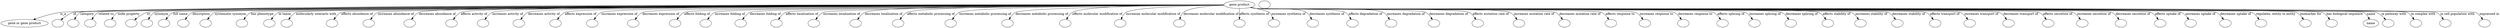 digraph {
	graph [bb="0,0,9395.1,122"];
	node [label="\N"];
	"gene product"	 [height=0.5,
		label="gene product",
		pos="4699.5,104",
		width=1.5563];
	"gene or gene product"	 [height=0.5,
		pos="84.508,18",
		width=2.3474];
	"gene product" -> "gene or gene product"	 [label=is_a,
		lp="249.78,61",
		pos="e,122.79,34.117 4643.4,103.79 4135.9,101.83 352.07,86.594 237.96,68 201.68,62.089 162.29,49.108 132.51,37.855"];
	id	 [color=black,
		height=0.5,
		label="",
		pos="214.51,18",
		width=0.75];
	"gene product" -> id	 [color=black,
		label=id,
		lp="300.95,61",
		pos="e,231.28,32.366 4643.3,103.97 4138.7,103.61 404.16,99.866 294.62,68 274.48,62.143 254.47,49.658 239.49,38.63",
		style=solid];
	category	 [color=black,
		height=0.5,
		label="",
		pos="286.51,18",
		width=0.75];
	"gene product" -> category	 [color=black,
		label=category,
		lp="351.6,61",
		pos="e,295.34,35.316 4643.3,103.87 4137,102.61 378.38,92.495 327.31,68 316.49,62.806 307.57,53.196 300.87,43.778",
		style=solid];
	"related to"	 [color=black,
		height=0.5,
		label="",
		pos="358.51,18",
		width=0.75];
	"gene product" -> "related to"	 [color=black,
		label="related to",
		lp="422.74,61",
		pos="e,366.29,35.275 4643.4,103.87 4141.9,102.69 445.77,93.116 396.04,68 385.76,62.809 377.55,53.333 371.47,44.015",
		style=solid];
	"node property"	 [color=black,
		height=0.5,
		label="",
		pos="430.51,18",
		width=0.75];
	"gene product" -> "node property"	 [color=black,
		label="node property",
		lp="508.58,61",
		pos="e,438.71,35.292 4643.2,103.86 4145.7,102.56 518.42,92.261 469.37,68 458.91,62.829 450.45,53.356 444.12,44.036",
		style=solid];
	iri	 [color=black,
		height=0.5,
		label="",
		pos="502.51,18",
		width=0.75];
	"gene product" -> iri	 [color=black,
		label=iri,
		lp="587.73,61",
		pos="e,518.91,32.36 4643.2,103.94 4156.9,103.36 683.08,98.195 581.07,68 561.24,62.132 541.62,49.647 526.94,38.621",
		style=solid];
	synonym	 [color=black,
		height=0.5,
		label="",
		pos="574.51,18",
		width=0.75];
	"gene product" -> synonym	 [color=black,
		label=synonym,
		lp="641.18,61",
		pos="e,583.29,35.312 4643.2,103.83 4155.7,102.34 662.72,90.877 615.17,68 604.36,62.801 595.48,53.19 588.8,43.773",
		style=solid];
	"full name"	 [color=black,
		height=0.5,
		label="",
		pos="646.51,18",
		width=0.75];
	"gene product" -> "full name"	 [color=black,
		label="full name",
		lp="715.14,61",
		pos="e,655.64,35.323 4643.1,103.82 4160,102.23 735.05,90.154 688.25,68 677.29,62.815 668.19,53.206 661.32,43.787",
		style=solid];
	description	 [color=black,
		height=0.5,
		label="",
		pos="718.51,18",
		width=0.75];
	"gene product" -> description	 [color=black,
		label=description,
		lp="795.61,61",
		pos="e,728.58,34.867 4643.4,103.79 4166.8,102 810.68,88.668 764.3,68 752.49,62.738 742.39,52.788 734.7,43.141",
		style=solid];
	"systematic synonym"	 [color=black,
		height=0.5,
		label="",
		pos="803.51,18",
		width=0.75];
	"gene product" -> "systematic synonym"	 [color=black,
		label="systematic synonym",
		lp="907.47,61",
		pos="e,813.66,34.869 4643.2,103.78 4171.5,101.9 894.93,88.136 849.57,68 837.73,62.74 827.56,52.79 819.82,43.143",
		style=solid];
	"has phenotype"	 [color=black,
		height=0.5,
		label="",
		pos="940.51,18",
		width=0.75];
	"gene product" -> "has phenotype"	 [color=black,
		label="has phenotype",
		lp="1026.7,61",
		pos="e,950.5,34.862 4643.4,103.76 4181.9,101.78 1029.7,87.534 986.03,68 974.26,62.731 964.21,52.781 956.57,43.135",
		style=solid];
	"in taxon"	 [color=black,
		height=0.5,
		label="",
		pos="1041.5,18",
		width=0.75];
	"gene product" -> "in taxon"	 [color=black,
		label="in taxon",
		lp="1113.3,61",
		pos="e,1052.4,34.887 4643.2,103.74 4188.3,101.56 1132.7,86.294 1090,68 1077.7,62.71 1066.9,52.615 1058.7,42.874",
		style=solid];
	"molecularly interacts with"	 [color=black,
		height=0.5,
		label="",
		pos="1113.5,18",
		width=0.75];
	"gene product" -> "molecularly interacts with"	 [color=black,
		label="molecularly interacts with",
		lp="1230.6,61",
		pos="e,1123.3,35.339 4643.1,103.74 4193,101.65 1198.7,86.994 1157.3,68 1146,62.782 1136.4,53.033 1129.1,43.519",
		style=solid];
	"affects abundance of"	 [color=black,
		height=0.5,
		label="",
		pos="1280.5,18",
		width=0.75];
	"gene product" -> "affects abundance of"	 [color=black,
		label="affects abundance of",
		lp="1385.3,61",
		pos="e,1290.8,34.866 4643.4,103.7 4206.8,101.37 1366.5,85.496 1326.9,68 1315,62.736 1304.8,52.786 1297,43.14",
		style=solid];
	"increases abundance of"	 [color=black,
		height=0.5,
		label="",
		pos="1419.5,18",
		width=0.75];
	"gene product" -> "increases abundance of"	 [color=black,
		label="increases abundance of",
		lp="1531.4,61",
		pos="e,1429.7,34.862 4643.4,103.68 4217,101.2 1503.5,84.804 1465.7,68 1453.8,62.73 1443.6,52.78 1435.9,43.134",
		style=solid];
	"decreases abundance of"	 [color=black,
		height=0.5,
		label="",
		pos="1572.5,18",
		width=0.75];
	"gene product" -> "decreases abundance of"	 [color=black,
		label="decreases abundance of",
		lp="1684.6,61",
		pos="e,1582.6,34.856 4643.5,103.96 4231.9,103.6 1690.2,100.08 1618.4,68 1606.6,62.723 1596.4,52.772 1588.7,43.127",
		style=solid];
	"affects activity of"	 [color=black,
		height=0.5,
		label="",
		pos="1727.5,18",
		width=0.75];
	"gene product" -> "affects activity of"	 [color=black,
		label="affects activity of",
		lp="1823.4,61",
		pos="e,1737.7,34.857 4643.5,103.92 4244,103.29 1841.9,98.252 1773.8,68 1761.9,62.725 1751.7,52.773 1743.9,43.129",
		style=solid];
	"increases activity of"	 [color=black,
		height=0.5,
		label="",
		pos="1848.5,18",
		width=0.75];
	"gene product" -> "increases activity of"	 [color=black,
		label="increases activity of",
		lp="1951.5,61",
		pos="e,1858.7,34.853 4643.3,103.89 4253,103.08 1959.7,97.045 1894.6,68 1882.7,62.719 1872.6,52.766 1864.8,43.123",
		style=solid];
	"decreases activity of"	 [color=black,
		height=0.5,
		label="",
		pos="1983.5,18",
		width=0.75];
	"gene product" -> "decreases activity of"	 [color=black,
		label="decreases activity of",
		lp="2086.6,61",
		pos="e,1993.6,34.847 4643.3,103.86 4263.9,102.83 2091,95.713 2029.2,68 2017.4,62.711 2007.4,52.758 1999.7,43.115",
		style=solid];
	"affects expression of"	 [color=black,
		height=0.5,
		label="",
		pos="2120.5,18",
		width=0.75];
	"gene product" -> "affects expression of"	 [color=black,
		label="affects expression of",
		lp="2225.3,61",
		pos="e,2130.8,34.85 4643.3,103.81 4275.4,102.5 2225.4,94.02 2166.9,68 2155,62.715 2144.8,52.762 2137,43.119",
		style=solid];
	"increases expression of"	 [color=black,
		height=0.5,
		label="",
		pos="2259.5,18",
		width=0.75];
	"gene product" -> "increases expression of"	 [color=black,
		label="increases expression of",
		lp="2371.4,61",
		pos="e,2269.7,34.844 4643.2,103.76 4287.2,102.2 2360.8,92.618 2305.7,68 2293.8,62.707 2283.6,52.753 2275.9,43.111",
		style=solid];
	"decreases expression of"	 [color=black,
		height=0.5,
		label="",
		pos="2412.5,18",
		width=0.75];
	"gene product" -> "decreases expression of"	 [color=black,
		label="decreases expression of",
		lp="2524.6,61",
		pos="e,2422.6,34.836 4643.3,103.71 4300.9,101.86 2509.7,91.084 2458.3,68 2446.5,62.697 2436.4,52.742 2428.7,43.102",
		style=solid];
	"affects folding of"	 [color=black,
		height=0.5,
		label="",
		pos="2567.5,18",
		width=0.75];
	"gene product" -> "affects folding of"	 [color=black,
		label="affects folding of",
		lp="2661.6,61",
		pos="e,2577.6,34.831 4643.5,103.64 4315.9,101.47 2661,89.434 2613.3,68 2601.6,62.69 2591.4,52.734 2583.7,43.095",
		style=solid];
	"increases folding of"	 [color=black,
		height=0.5,
		label="",
		pos="2686.5,18",
		width=0.75];
	"gene product" -> "increases folding of"	 [color=black,
		label="increases folding of",
		lp="2787.7,61",
		pos="e,2696.5,34.824 4643.4,103.58 4326.7,101.15 2776.8,88.227 2732.1,68 2720.3,62.682 2710.3,52.724 2702.6,43.086",
		style=solid];
	"decreases folding of"	 [color=black,
		height=0.5,
		label="",
		pos="2819.5,18",
		width=0.75];
	"gene product" -> "decreases folding of"	 [color=black,
		label="decreases folding of",
		lp="2921.9,61",
		pos="e,2829.4,34.815 4643.5,103.51 4340.1,100.78 2906.3,86.887 2864.8,68 2853.1,62.67 2843.1,52.711 2835.5,43.075",
		style=solid];
	"affects localization of"	 [color=black,
		height=0.5,
		label="",
		pos="2955.5,18",
		width=0.75];
	"gene product" -> "affects localization of"	 [color=black,
		label="affects localization of",
		lp="3061,61",
		pos="e,2965.4,34.806 4643.4,103.42 4353.6,100.35 3038.7,85.496 3000.5,68 2988.8,62.658 2978.9,52.697 2971.4,43.063",
		style=solid];
	"increases localization of"	 [color=black,
		height=0.5,
		label="",
		pos="3099.5,18",
		width=0.75];
	"gene product" -> "increases localization of"	 [color=black,
		label="increases localization of",
		lp="3212.1,61",
		pos="e,3109.3,34.795 4643.2,103.31 4368.4,99.853 3178.9,84.001 3144.2,68 3132.6,62.644 3122.7,52.68 3115.2,43.049",
		style=solid];
	"decreases localization of"	 [color=black,
		height=0.5,
		label="",
		pos="3257.5,18",
		width=0.75];
	"gene product" -> "decreases localization of"	 [color=black,
		label="decreases localization of",
		lp="3371.3,61",
		pos="e,3267.5,35.274 4643.2,103.8 4389.6,102.74 3363.6,96.682 3301.9,68 3290.5,62.7 3280.8,52.939 3273.4,43.438",
		style=solid];
	"affects metabolic processing of"	 [color=black,
		height=0.5,
		label="",
		pos="3418.5,18",
		width=0.75];
	"gene product" -> "affects metabolic processing of"	 [color=black,
		label="affects metabolic processing of",
		lp="3548.7,61",
		pos="e,3428,35.244 4643.4,103.63 4408.7,101.94 3515.1,93.801 3461.2,68 3450.2,62.716 3440.9,53.092 3433.8,43.687",
		style=solid];
	"increases metabolic processing of"	 [color=black,
		height=0.5,
		label="",
		pos="3615.5,18",
		width=0.75];
	"gene product" -> "increases metabolic processing of"	 [color=black,
		label="increases metabolic processing of",
		lp="3751.8,61",
		pos="e,3624.6,35.208 4643.3,103.33 4432.8,100.66 3701.5,89.855 3657,68 3646.1,62.672 3637.1,53.04 3630.2,43.642",
		style=solid];
	"decreases metabolic processing of"	 [color=black,
		height=0.5,
		label="",
		pos="3827.5,18",
		width=0.75];
	"gene product" -> "decreases metabolic processing of"	 [color=black,
		label="decreases metabolic processing of",
		lp="3962.9,61",
		pos="e,3835.9,35.148 4643.3,102.86 4461.9,99.012 3901.1,85.735 3866.6,68 3856.2,62.652 3847.7,53.149 3841.3,43.854",
		style=solid];
	"affects molecular modification of"	 [color=black,
		height=0.5,
		label="",
		pos="4041.5,18",
		width=0.75];
	"gene product" -> "affects molecular modification of"	 [color=black,
		label="affects molecular modification of",
		lp="4169.5,61",
		pos="e,4048.5,35.524 4643.5,103.57 4499.5,102.09 4124.2,95.576 4075.5,68 4066.1,62.643 4058.7,53.445 4053.3,44.387",
		style=solid];
	"increases molecular modification of"	 [color=black,
		height=0.5,
		label="",
		pos="4250.5,18",
		width=0.75];
	"gene product" -> "increases molecular modification of"	 [color=black,
		label="increases molecular modification of",
		lp="4378.6,61",
		pos="e,4255.6,35.822 4643.4,102.12 4535.8,98.097 4308.3,87.39 4278.3,68 4270,62.611 4263.9,53.816 4259.6,45.094",
		style=solid];
	"decreases molecular modification of"	 [color=black,
		height=0.5,
		label="",
		pos="4473.5,18",
		width=0.75];
	"gene product" -> "decreases molecular modification of"	 [color=black,
		label="decreases molecular modification of",
		lp="4594.8,61",
		pos="e,4476.1,36.346 4644.2,100.43 4591,95.956 4515.6,86.504 4493,68 4486.2,62.462 4481.8,54.266 4478.9,46.103",
		style=solid];
	"affects synthesis of"	 [color=black,
		height=0.5,
		label="",
		pos="4699.5,18",
		width=0.75];
	"gene product" -> "affects synthesis of"	 [color=black,
		label="affects synthesis of",
		lp="4753,61",
		pos="e,4699.5,36.212 4699.5,85.762 4699.5,74.36 4699.5,59.434 4699.5,46.494",
		style=solid];
	"increases synthesis of"	 [color=black,
		height=0.5,
		label="",
		pos="4829.5,18",
		width=0.75];
	"gene product" -> "increases synthesis of"	 [color=black,
		label="increases synthesis of",
		lp="4878.2,61",
		pos="e,4825.5,35.894 4741.3,91.842 4769.4,83.36 4802.3,72.743 4807.5,68 4814.1,62.005 4818.8,53.687 4822.1,45.554",
		style=solid];
	"decreases synthesis of"	 [color=black,
		height=0.5,
		label="",
		pos="4973.5,18",
		width=0.75];
	"gene product" -> "decreases synthesis of"	 [color=black,
		label="decreases synthesis of",
		lp="5018.3,61",
		pos="e,4967.2,35.809 4740.2,91.603 4748.2,89.484 4756.6,87.49 4764.5,86 4803.6,78.669 4908.8,89.061 4942.5,68 4951.3,62.539 4957.9,53.611 \
4962.8,44.799",
		style=solid];
	"affects degradation of"	 [color=black,
		height=0.5,
		label="",
		pos="5120.5,18",
		width=0.75];
	"gene product" -> "affects degradation of"	 [color=black,
		label="affects degradation of",
		lp="5161.4,61",
		pos="e,5112.9,35.553 4739.8,91.41 4747.9,89.281 4756.4,87.332 4764.5,86 4834.8,74.43 5022.1,102.24 5084.5,68 5094.2,62.678 5102,53.486 \
5107.7,44.424",
		style=solid];
	"increases degradation of"	 [color=black,
		height=0.5,
		label="",
		pos="5265.5,18",
		width=0.75];
	"gene product" -> "increases degradation of"	 [color=black,
		label="increases degradation of",
		lp="5312.5,61",
		pos="e,5257.2,35.164 4739.8,91.3 4747.9,89.179 4756.4,87.262 4764.5,86 4815.3,78.092 5180.8,91.433 5226.5,68 5236.9,62.672 5245.4,53.173 \
5251.7,43.875",
		style=solid];
	"decreases degradation of"	 [color=black,
		height=0.5,
		label="",
		pos="5424.5,18",
		width=0.75];
	"gene product" -> "decreases degradation of"	 [color=black,
		label="decreases degradation of",
		lp="5471.7,61",
		pos="e,5415.9,35.217 4739.4,91.327 4747.6,89.175 4756.3,87.239 4764.5,86 4832.7,75.729 5322.8,98.753 5384.5,68 5395.2,62.683 5403.9,53.053 \
5410.5,43.654",
		style=solid];
	"affects mutation rate of"	 [color=black,
		height=0.5,
		label="",
		pos="5585.5,18",
		width=0.75];
	"gene product" -> "affects mutation rate of"	 [color=black,
		label="affects mutation rate of",
		lp="5627.5,61",
		pos="e,5576.6,35.253 4739.4,91.288 4747.6,89.14 4756.3,87.215 4764.5,86 4807.4,79.668 5505.5,86.991 5544.5,68 5555.3,62.728 5564.3,53.105 \
5571,43.699",
		style=solid];
	"increases mutation rate of"	 [color=black,
		height=0.5,
		label="",
		pos="5738.5,18",
		width=0.75];
	"gene product" -> "increases mutation rate of"	 [color=black,
		label="increases mutation rate of",
		lp="5787.6,61",
		pos="e,5729.3,35.28 4739.4,91.264 4747.6,89.118 4756.3,87.199 4764.5,86 4815.8,78.531 5649.8,90.326 5696.5,68 5707.5,62.761 5716.6,53.144 \
5723.5,43.733",
		style=solid];
	"decreases mutation rate of"	 [color=black,
		height=0.5,
		label="",
		pos="5905.5,18",
		width=0.75];
	"gene product" -> "decreases mutation rate of"	 [color=black,
		label="decreases mutation rate of",
		lp="5955.8,61",
		pos="e,5896.3,35.293 4739.4,91.245 4747.6,89.1 4756.3,87.187 4764.5,86 4824.9,77.282 5808.4,94.244 5863.5,68 5874.5,62.777 5883.6,53.163 \
5890.6,43.749",
		style=solid];
	"affects response to"	 [color=black,
		height=0.5,
		label="",
		pos="6075.5,18",
		width=0.75];
	"gene product" -> "affects response to"	 [color=black,
		label="affects response to",
		lp="6104.5,61",
		pos="e,6066.3,35.303 4739.4,91.231 4747.6,89.087 4756.3,87.178 4764.5,86 4834.3,76.01 5969.8,98.233 6033.5,68 6044.5,62.789 6053.6,53.177 \
6060.6,43.762",
		style=solid];
	"increases response to"	 [color=black,
		height=0.5,
		label="",
		pos="6202.5,18",
		width=0.75];
	"gene product" -> "increases response to"	 [color=black,
		label="increases response to",
		lp="6238.6,61",
		pos="e,6193.3,35.308 4739.4,91.223 4747.6,89.079 4756.3,87.173 4764.5,86 4841.3,75.06 6090.4,101.21 6160.5,68 6171.5,62.797 6180.6,53.185 \
6187.6,43.769",
		style=solid];
	"decreases response to"	 [color=black,
		height=0.5,
		label="",
		pos="6343.5,18",
		width=0.75];
	"gene product" -> "decreases response to"	 [color=black,
		label="decreases response to",
		lp="6380.8,61",
		pos="e,6334.3,35.314 4739.4,91.215 4747.6,89.072 4756.3,87.168 4764.5,86 4806.8,80.002 6262.9,86.261 6301.5,68 6312.5,62.803 6321.6,53.193 \
6328.6,43.775",
		style=solid];
	"affects splicing of"	 [color=black,
		height=0.5,
		label="",
		pos="6487.5,18",
		width=0.75];
	"gene product" -> "affects splicing of"	 [color=black,
		label="affects splicing of",
		lp="6514.5,61",
		pos="e,6478.3,35.318 4739.4,91.209 4747.6,89.066 4756.3,87.164 4764.5,86 4810.7,79.464 6403.3,87.95 6445.5,68 6456.5,62.809 6465.6,53.199 \
6472.6,43.781",
		style=solid];
	"increases splicing of"	 [color=black,
		height=0.5,
		label="",
		pos="6610.5,18",
		width=0.75];
	"gene product" -> "increases splicing of"	 [color=black,
		label="increases splicing of",
		lp="6644.7,61",
		pos="e,6601.3,35.321 4739.4,91.204 4747.6,89.062 4756.3,87.161 4764.5,86 4814.1,79.004 6523.2,89.393 6568.5,68 6579.5,62.813 6588.6,53.204 \
6595.6,43.785",
		style=solid];
	"decreases splicing of"	 [color=black,
		height=0.5,
		label="",
		pos="6747.5,18",
		width=0.75];
	"gene product" -> "decreases splicing of"	 [color=black,
		label="decreases splicing of",
		lp="6782.8,61",
		pos="e,6738.3,35.324 4739.4,91.2 4747.6,89.058 4756.3,87.158 4764.5,86 4817.9,78.491 6656.7,91.001 6705.5,68 6716.5,62.816 6725.6,53.208 \
6732.6,43.789",
		style=solid];
	"affects stability of"	 [color=black,
		height=0.5,
		label="",
		pos="6887.5,18",
		width=0.75];
	"gene product" -> "affects stability of"	 [color=black,
		label="affects stability of",
		lp="6914.9,61",
		pos="e,6878.3,35.327 4739.4,91.195 4747.6,89.054 4756.3,87.155 4764.5,86 4821.8,77.968 6793.2,92.643 6845.5,68 6856.5,62.82 6865.7,53.212 \
6872.6,43.792",
		style=solid];
	"increases stability of"	 [color=black,
		height=0.5,
		label="",
		pos="7011.5,18",
		width=0.75];
	"gene product" -> "increases stability of"	 [color=black,
		label="increases stability of",
		lp="7046,61",
		pos="e,7002.3,35.329 4739.4,91.192 4747.6,89.051 4756.3,87.153 4764.5,86 4825.2,77.504 6914.1,94.098 6969.5,68 6980.5,62.823 6989.7,53.215 \
6996.6,43.795",
		style=solid];
	"decreases stability of"	 [color=black,
		height=0.5,
		label="",
		pos="7149.5,18",
		width=0.75];
	"gene product" -> "decreases stability of"	 [color=black,
		label="decreases stability of",
		lp="7185.2,61",
		pos="e,7140.3,35.331 4739.4,91.189 4747.6,89.048 4756.3,87.151 4764.5,86 4829,76.988 7048.6,95.717 7107.5,68 7118.5,62.825 7127.7,53.218 \
7134.6,43.798",
		style=solid];
	"affects transport of"	 [color=black,
		height=0.5,
		label="",
		pos="7289.5,18",
		width=0.75];
	"gene product" -> "affects transport of"	 [color=black,
		label="affects transport of",
		lp="7319.3,61",
		pos="e,7280.3,35.333 4739.4,91.186 4747.6,89.046 4756.3,87.149 4764.5,86 4832.8,76.464 7185.1,97.36 7247.5,68 7258.5,62.828 7267.7,53.221 \
7274.6,43.8",
		style=solid];
	"increases transport of"	 [color=black,
		height=0.5,
		label="",
		pos="7417.5,18",
		width=0.75];
	"gene product" -> "increases transport of"	 [color=black,
		label="increases transport of",
		lp="7454.4,61",
		pos="e,7408.3,35.335 4739.4,91.184 4747.6,89.044 4756.3,87.148 4764.5,86 4836.3,75.985 7309.9,98.861 7375.5,68 7386.5,62.83 7395.7,53.223 \
7402.6,43.802",
		style=solid];
	"decreases transport of"	 [color=black,
		height=0.5,
		label="",
		pos="7560.5,18",
		width=0.75];
	"gene product" -> "decreases transport of"	 [color=black,
		label="decreases transport of",
		lp="7598.5,61",
		pos="e,7551.3,35.336 4739.4,91.182 4747.6,89.042 4756.3,87.146 4764.5,86 4840.3,75.45 7449.3,100.54 7518.5,68 7529.5,62.831 7538.7,53.226 \
7545.6,43.804",
		style=solid];
	"affects secretion of"	 [color=black,
		height=0.5,
		label="",
		pos="7705.5,18",
		width=0.75];
	"gene product" -> "affects secretion of"	 [color=black,
		label="affects secretion of",
		lp="7735.6,61",
		pos="e,7696.3,35.338 4739.4,91.18 4747.6,89.04 4756.3,87.145 4764.5,86 4844.3,74.908 7590.6,102.24 7663.5,68 7674.5,62.833 7683.7,53.228 \
7690.6,43.806",
		style=solid];
	"increases secretion of"	 [color=black,
		height=0.5,
		label="",
		pos="7834.5,18",
		width=0.75];
	"gene product" -> "increases secretion of"	 [color=black,
		label="increases secretion of",
		lp="7871.8,61",
		pos="e,7825.3,35.339 4739.4,91.178 4747.6,89.038 4756.3,87.144 4764.5,86 4806.2,80.213 7754.4,85.877 7792.5,68 7803.5,62.835 7812.7,53.229 \
7819.6,43.808",
		style=solid];
	"decreases secretion of"	 [color=black,
		height=0.5,
		label="",
		pos="7977.5,18",
		width=0.75];
	"gene product" -> "decreases secretion of"	 [color=black,
		label="decreases secretion of",
		lp="8015.9,61",
		pos="e,7968.3,35.34 4739.4,91.176 4747.6,89.036 4756.3,87.143 4764.5,86 4808.1,79.945 7895.6,86.716 7935.5,68 7946.5,62.836 7955.7,53.231 \
7962.6,43.809",
		style=solid];
	"affects uptake of"	 [color=black,
		height=0.5,
		label="",
		pos="8123.5,18",
		width=0.75];
	"gene product" -> "affects uptake of"	 [color=black,
		label="affects uptake of",
		lp="8147,61",
		pos="e,8114.3,35.341 4739.4,91.175 4747.6,89.035 4756.3,87.142 4764.5,86 4810.1,79.672 8039.8,87.572 8081.5,68 8092.5,62.838 8101.7,53.233 \
8108.6,43.81",
		style=solid];
	"increases uptake of"	 [color=black,
		height=0.5,
		label="",
		pos="8239.5,18",
		width=0.75];
	"gene product" -> "increases uptake of"	 [color=black,
		label="increases uptake of",
		lp="8270.1,61",
		pos="e,8230.3,35.342 4739.4,91.174 4747.6,89.034 4756.3,87.141 4764.5,86 4811.7,79.455 8154.3,88.253 8197.5,68 8208.5,62.839 8217.7,53.234 \
8224.6,43.811",
		style=solid];
	"decreases uptake of"	 [color=black,
		height=0.5,
		label="",
		pos="8369.5,18",
		width=0.75];
	"gene product" -> "decreases uptake of"	 [color=black,
		label="decreases uptake of",
		lp="8401.3,61",
		pos="e,8360.3,35.343 4739.4,91.172 4747.6,89.033 4756.3,87.14 4764.5,86 4813.5,79.212 8282.7,89.015 8327.5,68 8338.5,62.84 8347.7,53.235 \
8354.6,43.813",
		style=solid];
	"regulates, entity to entity"	 [color=black,
		height=0.5,
		label="",
		pos="8502.5,18",
		width=0.75];
	"gene product" -> "regulates, entity to entity"	 [color=black,
		label="regulates, entity to entity",
		lp="8549.1,61",
		pos="e,8493.3,35.344 4739.4,91.171 4747.6,89.032 4756.3,87.14 4764.5,86 4815.4,78.963 8414,89.796 8460.5,68 8471.5,62.841 8480.7,53.236 \
8487.6,43.814",
		style=solid];
	"biomarker for"	 [color=black,
		height=0.5,
		label="",
		pos="8664.5,18",
		width=0.75];
	"gene product" -> "biomarker for"	 [color=black,
		label="biomarker for",
		lp="8680.2,61",
		pos="e,8655.3,35.345 4739.4,91.17 4747.6,89.03 4756.3,87.139 4764.5,86 4817.6,78.66 8574,90.746 8622.5,68 8633.5,62.842 8642.7,53.238 \
8649.6,43.815",
		style=solid];
	"has biological sequence"	 [color=black,
		height=0.5,
		label="",
		pos="8764.5,18",
		width=0.75];
	"gene product" -> "has biological sequence"	 [color=black,
		label="has biological sequence",
		lp="8808,61",
		pos="e,8755.3,35.345 4739.4,91.169 4747.6,89.03 4756.3,87.138 4764.5,86 4819,78.473 8672.7,91.333 8722.5,68 8733.5,62.842 8742.7,53.238 \
8749.6,43.815",
		style=solid];
	name	 [height=0.5,
		pos="8910.5,18",
		width=0.81271];
	"gene product" -> name	 [color=black,
		label=name,
		lp="8909.7,61",
		pos="e,8904.3,35.707 4739.4,91.168 4747.6,89.029 4756.3,87.138 4764.5,86 4821.1,78.181 8828.4,95.541 8878.5,68 8887.8,62.912 8894.7,53.892 \
8899.8,44.901",
		style=solid];
	"in pathway with"	 [color=black,
		height=0.5,
		label="",
		pos="8984.5,18",
		width=0.75];
	"gene product" -> "in pathway with"	 [color=black,
		label="in pathway with",
		lp="8996.6,61",
		pos="e,8971.8,34.474 4739.4,91.168 4747.6,89.028 4756.3,87.137 4764.5,86 4821.8,78.088 8874.5,88.73 8928.5,68 8942.5,62.639 8955.2,52.038 \
8964.9,41.972",
		style=solid];
	"in complex with"	 [color=black,
		height=0.5,
		label="",
		pos="9086.5,18",
		width=0.75];
	"gene product" -> "in complex with"	 [color=black,
		label="in complex with",
		lp="9109,61",
		pos="e,9077.6,35.336 4739.4,91.167 4747.6,89.028 4756.3,87.137 4764.5,86 4823.4,77.869 8991.8,93.546 9045.5,68 9056.4,62.83 9065.3,53.224 \
9072.1,43.803",
		style=solid];
	"in cell population with"	 [color=black,
		height=0.5,
		label="",
		pos="9200.5,18",
		width=0.75];
	"gene product" -> "in cell population with"	 [color=black,
		label="in cell population with",
		lp="9240.7,61",
		pos="e,9191.3,35.347 4739.4,91.166 4747.6,89.027 4756.3,87.136 4764.5,86 4825,77.658 9103.2,93.89 9158.5,68 9169.5,62.845 9178.7,53.241 \
9185.6,43.818",
		style=solid];
	"expressed in"	 [color=black,
		height=0.5,
		label="",
		pos="9349.5,18",
		width=0.75];
	"gene product" -> "expressed in"	 [color=black,
		label="expressed in",
		lp="9360.3,61",
		pos="e,9340.3,35.348 4739.4,91.165 4747.6,89.026 4756.3,87.136 4764.5,86 4827,77.379 9250.4,94.764 9307.5,68 9318.5,62.846 9327.7,53.242 \
9334.6,43.819",
		style=solid];
	"macromolecular machine name"	 [color=black,
		height=0.5,
		label="",
		pos="4800.5,104",
		width=0.75];
}
